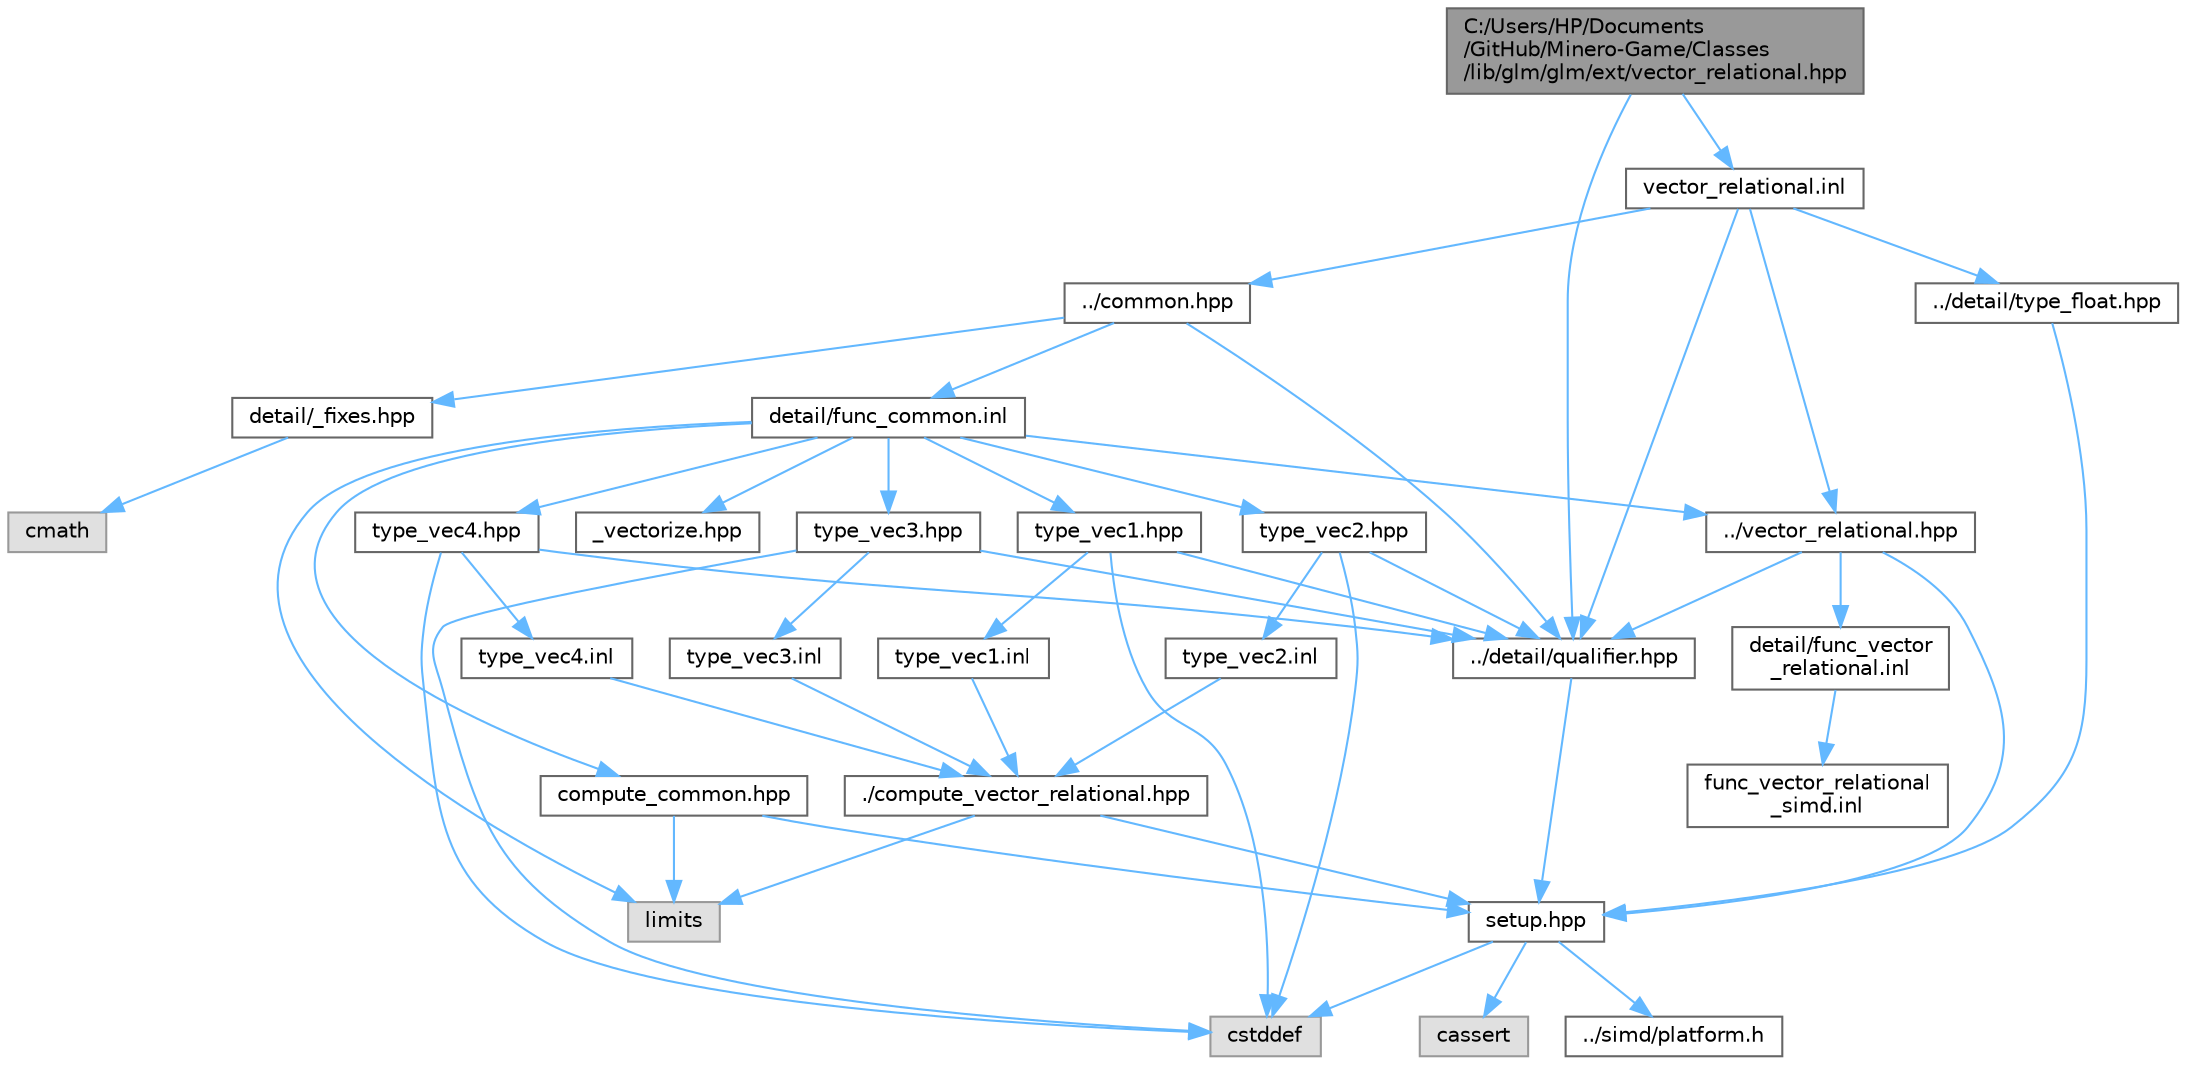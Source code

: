 digraph "C:/Users/HP/Documents/GitHub/Minero-Game/Classes/lib/glm/glm/ext/vector_relational.hpp"
{
 // LATEX_PDF_SIZE
  bgcolor="transparent";
  edge [fontname=Helvetica,fontsize=10,labelfontname=Helvetica,labelfontsize=10];
  node [fontname=Helvetica,fontsize=10,shape=box,height=0.2,width=0.4];
  Node1 [id="Node000001",label="C:/Users/HP/Documents\l/GitHub/Minero-Game/Classes\l/lib/glm/glm/ext/vector_relational.hpp",height=0.2,width=0.4,color="gray40", fillcolor="grey60", style="filled", fontcolor="black",tooltip=" "];
  Node1 -> Node2 [id="edge48_Node000001_Node000002",color="steelblue1",style="solid",tooltip=" "];
  Node2 [id="Node000002",label="../detail/qualifier.hpp",height=0.2,width=0.4,color="grey40", fillcolor="white", style="filled",URL="$_classes_2lib_2glm_2glm_2detail_2qualifier_8hpp.html",tooltip=" "];
  Node2 -> Node3 [id="edge49_Node000002_Node000003",color="steelblue1",style="solid",tooltip=" "];
  Node3 [id="Node000003",label="setup.hpp",height=0.2,width=0.4,color="grey40", fillcolor="white", style="filled",URL="$_classes_2lib_2glm_2glm_2detail_2setup_8hpp.html",tooltip=" "];
  Node3 -> Node4 [id="edge50_Node000003_Node000004",color="steelblue1",style="solid",tooltip=" "];
  Node4 [id="Node000004",label="cassert",height=0.2,width=0.4,color="grey60", fillcolor="#E0E0E0", style="filled",tooltip=" "];
  Node3 -> Node5 [id="edge51_Node000003_Node000005",color="steelblue1",style="solid",tooltip=" "];
  Node5 [id="Node000005",label="cstddef",height=0.2,width=0.4,color="grey60", fillcolor="#E0E0E0", style="filled",tooltip=" "];
  Node3 -> Node6 [id="edge52_Node000003_Node000006",color="steelblue1",style="solid",tooltip=" "];
  Node6 [id="Node000006",label="../simd/platform.h",height=0.2,width=0.4,color="grey40", fillcolor="white", style="filled",URL="$_classes_2lib_2glm_2glm_2simd_2platform_8h.html",tooltip=" "];
  Node1 -> Node7 [id="edge53_Node000001_Node000007",color="steelblue1",style="solid",tooltip=" "];
  Node7 [id="Node000007",label="vector_relational.inl",height=0.2,width=0.4,color="grey40", fillcolor="white", style="filled",URL="$_classes_2lib_2glm_2glm_2ext_2vector__relational_8inl.html",tooltip=" "];
  Node7 -> Node8 [id="edge54_Node000007_Node000008",color="steelblue1",style="solid",tooltip=" "];
  Node8 [id="Node000008",label="../vector_relational.hpp",height=0.2,width=0.4,color="grey40", fillcolor="white", style="filled",URL="$_classes_2lib_2glm_2glm_2vector__relational_8hpp.html",tooltip=" "];
  Node8 -> Node2 [id="edge55_Node000008_Node000002",color="steelblue1",style="solid",tooltip=" "];
  Node8 -> Node3 [id="edge56_Node000008_Node000003",color="steelblue1",style="solid",tooltip=" "];
  Node8 -> Node9 [id="edge57_Node000008_Node000009",color="steelblue1",style="solid",tooltip=" "];
  Node9 [id="Node000009",label="detail/func_vector\l_relational.inl",height=0.2,width=0.4,color="grey40", fillcolor="white", style="filled",URL="$_classes_2lib_2glm_2glm_2detail_2func__vector__relational_8inl.html",tooltip=" "];
  Node9 -> Node10 [id="edge58_Node000009_Node000010",color="steelblue1",style="solid",tooltip=" "];
  Node10 [id="Node000010",label="func_vector_relational\l_simd.inl",height=0.2,width=0.4,color="grey40", fillcolor="white", style="filled",URL="$_classes_2lib_2glm_2glm_2detail_2func__vector__relational__simd_8inl.html",tooltip=" "];
  Node7 -> Node11 [id="edge59_Node000007_Node000011",color="steelblue1",style="solid",tooltip=" "];
  Node11 [id="Node000011",label="../common.hpp",height=0.2,width=0.4,color="grey40", fillcolor="white", style="filled",URL="$_classes_2lib_2glm_2glm_2common_8hpp.html",tooltip=" "];
  Node11 -> Node2 [id="edge60_Node000011_Node000002",color="steelblue1",style="solid",tooltip=" "];
  Node11 -> Node12 [id="edge61_Node000011_Node000012",color="steelblue1",style="solid",tooltip=" "];
  Node12 [id="Node000012",label="detail/_fixes.hpp",height=0.2,width=0.4,color="grey40", fillcolor="white", style="filled",URL="$_classes_2lib_2glm_2glm_2detail_2__fixes_8hpp.html",tooltip=" "];
  Node12 -> Node13 [id="edge62_Node000012_Node000013",color="steelblue1",style="solid",tooltip=" "];
  Node13 [id="Node000013",label="cmath",height=0.2,width=0.4,color="grey60", fillcolor="#E0E0E0", style="filled",tooltip=" "];
  Node11 -> Node14 [id="edge63_Node000011_Node000014",color="steelblue1",style="solid",tooltip=" "];
  Node14 [id="Node000014",label="detail/func_common.inl",height=0.2,width=0.4,color="grey40", fillcolor="white", style="filled",URL="$_classes_2lib_2glm_2glm_2detail_2func__common_8inl.html",tooltip=" "];
  Node14 -> Node8 [id="edge64_Node000014_Node000008",color="steelblue1",style="solid",tooltip=" "];
  Node14 -> Node15 [id="edge65_Node000014_Node000015",color="steelblue1",style="solid",tooltip=" "];
  Node15 [id="Node000015",label="compute_common.hpp",height=0.2,width=0.4,color="grey40", fillcolor="white", style="filled",URL="$_classes_2lib_2glm_2glm_2detail_2compute__common_8hpp.html",tooltip=" "];
  Node15 -> Node3 [id="edge66_Node000015_Node000003",color="steelblue1",style="solid",tooltip=" "];
  Node15 -> Node16 [id="edge67_Node000015_Node000016",color="steelblue1",style="solid",tooltip=" "];
  Node16 [id="Node000016",label="limits",height=0.2,width=0.4,color="grey60", fillcolor="#E0E0E0", style="filled",tooltip=" "];
  Node14 -> Node17 [id="edge68_Node000014_Node000017",color="steelblue1",style="solid",tooltip=" "];
  Node17 [id="Node000017",label="type_vec1.hpp",height=0.2,width=0.4,color="grey40", fillcolor="white", style="filled",URL="$_classes_2lib_2glm_2glm_2detail_2type__vec1_8hpp.html",tooltip=" "];
  Node17 -> Node2 [id="edge69_Node000017_Node000002",color="steelblue1",style="solid",tooltip=" "];
  Node17 -> Node5 [id="edge70_Node000017_Node000005",color="steelblue1",style="solid",tooltip=" "];
  Node17 -> Node18 [id="edge71_Node000017_Node000018",color="steelblue1",style="solid",tooltip=" "];
  Node18 [id="Node000018",label="type_vec1.inl",height=0.2,width=0.4,color="grey40", fillcolor="white", style="filled",URL="$_classes_2lib_2glm_2glm_2detail_2type__vec1_8inl.html",tooltip=" "];
  Node18 -> Node19 [id="edge72_Node000018_Node000019",color="steelblue1",style="solid",tooltip=" "];
  Node19 [id="Node000019",label="./compute_vector_relational.hpp",height=0.2,width=0.4,color="grey40", fillcolor="white", style="filled",URL="$_classes_2lib_2glm_2glm_2detail_2compute__vector__relational_8hpp.html",tooltip=" "];
  Node19 -> Node3 [id="edge73_Node000019_Node000003",color="steelblue1",style="solid",tooltip=" "];
  Node19 -> Node16 [id="edge74_Node000019_Node000016",color="steelblue1",style="solid",tooltip=" "];
  Node14 -> Node20 [id="edge75_Node000014_Node000020",color="steelblue1",style="solid",tooltip=" "];
  Node20 [id="Node000020",label="type_vec2.hpp",height=0.2,width=0.4,color="grey40", fillcolor="white", style="filled",URL="$_classes_2lib_2glm_2glm_2detail_2type__vec2_8hpp.html",tooltip=" "];
  Node20 -> Node2 [id="edge76_Node000020_Node000002",color="steelblue1",style="solid",tooltip=" "];
  Node20 -> Node5 [id="edge77_Node000020_Node000005",color="steelblue1",style="solid",tooltip=" "];
  Node20 -> Node21 [id="edge78_Node000020_Node000021",color="steelblue1",style="solid",tooltip=" "];
  Node21 [id="Node000021",label="type_vec2.inl",height=0.2,width=0.4,color="grey40", fillcolor="white", style="filled",URL="$_classes_2lib_2glm_2glm_2detail_2type__vec2_8inl.html",tooltip=" "];
  Node21 -> Node19 [id="edge79_Node000021_Node000019",color="steelblue1",style="solid",tooltip=" "];
  Node14 -> Node22 [id="edge80_Node000014_Node000022",color="steelblue1",style="solid",tooltip=" "];
  Node22 [id="Node000022",label="type_vec3.hpp",height=0.2,width=0.4,color="grey40", fillcolor="white", style="filled",URL="$_classes_2lib_2glm_2glm_2detail_2type__vec3_8hpp.html",tooltip=" "];
  Node22 -> Node2 [id="edge81_Node000022_Node000002",color="steelblue1",style="solid",tooltip=" "];
  Node22 -> Node5 [id="edge82_Node000022_Node000005",color="steelblue1",style="solid",tooltip=" "];
  Node22 -> Node23 [id="edge83_Node000022_Node000023",color="steelblue1",style="solid",tooltip=" "];
  Node23 [id="Node000023",label="type_vec3.inl",height=0.2,width=0.4,color="grey40", fillcolor="white", style="filled",URL="$_classes_2lib_2glm_2glm_2detail_2type__vec3_8inl.html",tooltip=" "];
  Node23 -> Node19 [id="edge84_Node000023_Node000019",color="steelblue1",style="solid",tooltip=" "];
  Node14 -> Node24 [id="edge85_Node000014_Node000024",color="steelblue1",style="solid",tooltip=" "];
  Node24 [id="Node000024",label="type_vec4.hpp",height=0.2,width=0.4,color="grey40", fillcolor="white", style="filled",URL="$_classes_2lib_2glm_2glm_2detail_2type__vec4_8hpp.html",tooltip=" "];
  Node24 -> Node2 [id="edge86_Node000024_Node000002",color="steelblue1",style="solid",tooltip=" "];
  Node24 -> Node5 [id="edge87_Node000024_Node000005",color="steelblue1",style="solid",tooltip=" "];
  Node24 -> Node25 [id="edge88_Node000024_Node000025",color="steelblue1",style="solid",tooltip=" "];
  Node25 [id="Node000025",label="type_vec4.inl",height=0.2,width=0.4,color="grey40", fillcolor="white", style="filled",URL="$_classes_2lib_2glm_2glm_2detail_2type__vec4_8inl.html",tooltip=" "];
  Node25 -> Node19 [id="edge89_Node000025_Node000019",color="steelblue1",style="solid",tooltip=" "];
  Node14 -> Node26 [id="edge90_Node000014_Node000026",color="steelblue1",style="solid",tooltip=" "];
  Node26 [id="Node000026",label="_vectorize.hpp",height=0.2,width=0.4,color="grey40", fillcolor="white", style="filled",URL="$_classes_2lib_2glm_2glm_2detail_2__vectorize_8hpp.html",tooltip=" "];
  Node14 -> Node16 [id="edge91_Node000014_Node000016",color="steelblue1",style="solid",tooltip=" "];
  Node7 -> Node2 [id="edge92_Node000007_Node000002",color="steelblue1",style="solid",tooltip=" "];
  Node7 -> Node27 [id="edge93_Node000007_Node000027",color="steelblue1",style="solid",tooltip=" "];
  Node27 [id="Node000027",label="../detail/type_float.hpp",height=0.2,width=0.4,color="grey40", fillcolor="white", style="filled",URL="$_classes_2lib_2glm_2glm_2detail_2type__float_8hpp.html",tooltip=" "];
  Node27 -> Node3 [id="edge94_Node000027_Node000003",color="steelblue1",style="solid",tooltip=" "];
}
